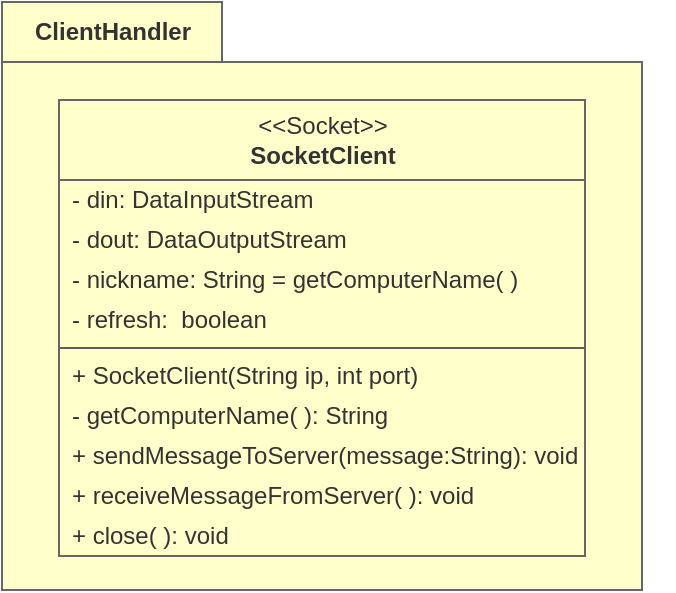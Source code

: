 <mxfile>
    <diagram id="JZ7u-clSnAjqm_wEsRhn" name="Page-1">
        <mxGraphModel dx="-853" dy="1234" grid="1" gridSize="10" guides="1" tooltips="1" connect="1" arrows="1" fold="1" page="1" pageScale="1" pageWidth="1169" pageHeight="827" background="#ffffff" math="0" shadow="0">
            <root>
                <mxCell id="0"/>
                <mxCell id="1" parent="0"/>
                <mxCell id="2" value="ClientHandler" style="shape=folder;fontStyle=1;tabWidth=110;tabHeight=30;tabPosition=left;html=1;boundedLbl=1;labelInHeader=1;container=1;collapsible=0;fillColor=#ffffcc;fontColor=#333333;strokeColor=#666666;" vertex="1" parent="1">
                    <mxGeometry x="1770" y="-479" width="320" height="294" as="geometry"/>
                </mxCell>
                <mxCell id="3" value="" style="html=1;strokeColor=none;resizeWidth=1;resizeHeight=1;fillColor=none;part=1;connectable=0;allowArrows=0;deletable=0;" vertex="1" parent="2">
                    <mxGeometry width="335.52" height="260" relative="1" as="geometry">
                        <mxPoint y="30" as="offset"/>
                    </mxGeometry>
                </mxCell>
                <mxCell id="15" value="&amp;lt;&amp;lt;Socket&amp;gt;&amp;gt;&lt;br&gt;&lt;b&gt;SocketClient&lt;/b&gt;" style="swimlane;fontStyle=0;align=center;verticalAlign=middle;childLayout=stackLayout;horizontal=1;startSize=40;horizontalStack=0;resizeParent=1;resizeParentMax=0;resizeLast=0;collapsible=0;marginBottom=0;html=1;fillColor=#FFFFCC;fontColor=#333333;strokeColor=#666666;" vertex="1" parent="1">
                    <mxGeometry x="1798.5" y="-430" width="263" height="228" as="geometry"/>
                </mxCell>
                <mxCell id="16" value="- din: DataInputStream&amp;nbsp;" style="text;html=1;strokeColor=none;fillColor=none;align=left;verticalAlign=middle;spacingLeft=4;spacingRight=4;overflow=hidden;rotatable=0;points=[[0,0.5],[1,0.5]];portConstraint=eastwest;fontColor=#333333;" vertex="1" parent="15">
                    <mxGeometry y="40" width="263" height="20" as="geometry"/>
                </mxCell>
                <mxCell id="17" value="- dout: DataOutputStream" style="text;html=1;strokeColor=none;fillColor=none;align=left;verticalAlign=middle;spacingLeft=4;spacingRight=4;overflow=hidden;rotatable=0;points=[[0,0.5],[1,0.5]];portConstraint=eastwest;fontColor=#333333;" vertex="1" parent="15">
                    <mxGeometry y="60" width="263" height="20" as="geometry"/>
                </mxCell>
                <mxCell id="18" value="- nickname: String = getComputerName( )" style="text;html=1;strokeColor=none;fillColor=none;align=left;verticalAlign=middle;spacingLeft=4;spacingRight=4;overflow=hidden;rotatable=0;points=[[0,0.5],[1,0.5]];portConstraint=eastwest;fontColor=#333333;" vertex="1" parent="15">
                    <mxGeometry y="80" width="263" height="20" as="geometry"/>
                </mxCell>
                <mxCell id="19" value="- refresh:&amp;nbsp;&amp;nbsp;boolean&amp;nbsp;" style="text;html=1;strokeColor=none;fillColor=none;align=left;verticalAlign=middle;spacingLeft=4;spacingRight=4;overflow=hidden;rotatable=0;points=[[0,0.5],[1,0.5]];portConstraint=eastwest;fontColor=#333333;" vertex="1" parent="15">
                    <mxGeometry y="100" width="263" height="20" as="geometry"/>
                </mxCell>
                <mxCell id="20" value="" style="line;strokeWidth=1;fillColor=none;align=left;verticalAlign=middle;spacingTop=-1;spacingLeft=3;spacingRight=3;rotatable=0;labelPosition=right;points=[];portConstraint=eastwest;strokeColor=#5E5E5E;fontColor=#5E5E5E;" vertex="1" parent="15">
                    <mxGeometry y="120" width="263" height="8" as="geometry"/>
                </mxCell>
                <mxCell id="21" value="+ SocketClient(String ip, int port)" style="text;html=1;strokeColor=none;fillColor=none;align=left;verticalAlign=middle;spacingLeft=4;spacingRight=4;overflow=hidden;rotatable=0;points=[[0,0.5],[1,0.5]];portConstraint=eastwest;fontColor=#333333;" vertex="1" parent="15">
                    <mxGeometry y="128" width="263" height="20" as="geometry"/>
                </mxCell>
                <mxCell id="22" value="- getComputerName( ): String&amp;nbsp;" style="text;html=1;strokeColor=none;fillColor=none;align=left;verticalAlign=middle;spacingLeft=4;spacingRight=4;overflow=hidden;rotatable=0;points=[[0,0.5],[1,0.5]];portConstraint=eastwest;fontColor=#333333;" vertex="1" parent="15">
                    <mxGeometry y="148" width="263" height="20" as="geometry"/>
                </mxCell>
                <mxCell id="23" value="+ sendMessageToServer(message:String): void" style="text;html=1;strokeColor=none;fillColor=none;align=left;verticalAlign=middle;spacingLeft=4;spacingRight=4;overflow=hidden;rotatable=0;points=[[0,0.5],[1,0.5]];portConstraint=eastwest;fontColor=#333333;" vertex="1" parent="15">
                    <mxGeometry y="168" width="263" height="20" as="geometry"/>
                </mxCell>
                <mxCell id="24" value="+ receiveMessageFromServer( ): void" style="text;html=1;strokeColor=none;fillColor=none;align=left;verticalAlign=middle;spacingLeft=4;spacingRight=4;overflow=hidden;rotatable=0;points=[[0,0.5],[1,0.5]];portConstraint=eastwest;fontColor=#333333;" vertex="1" parent="15">
                    <mxGeometry y="188" width="263" height="20" as="geometry"/>
                </mxCell>
                <mxCell id="25" value="+ close( ): void" style="text;html=1;strokeColor=none;fillColor=none;align=left;verticalAlign=middle;spacingLeft=4;spacingRight=4;overflow=hidden;rotatable=0;points=[[0,0.5],[1,0.5]];portConstraint=eastwest;fontColor=#333333;" vertex="1" parent="15">
                    <mxGeometry y="208" width="263" height="20" as="geometry"/>
                </mxCell>
            </root>
        </mxGraphModel>
    </diagram>
</mxfile>